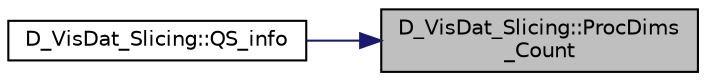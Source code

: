 digraph "D_VisDat_Slicing::ProcDims_Count"
{
 // LATEX_PDF_SIZE
  edge [fontname="Helvetica",fontsize="10",labelfontname="Helvetica",labelfontsize="10"];
  node [fontname="Helvetica",fontsize="10",shape=record];
  rankdir="RL";
  Node1 [label="D_VisDat_Slicing::ProcDims\l_Count",height=0.2,width=0.4,color="black", fillcolor="grey75", style="filled", fontcolor="black",tooltip=" "];
  Node1 -> Node2 [dir="back",color="midnightblue",fontsize="10",style="solid",fontname="Helvetica"];
  Node2 [label="D_VisDat_Slicing::QS_info",height=0.2,width=0.4,color="black", fillcolor="white", style="filled",URL="$class_d___vis_dat___slicing.html#a82556d83a8d11be3555cc68febea6c35",tooltip=" "];
}
